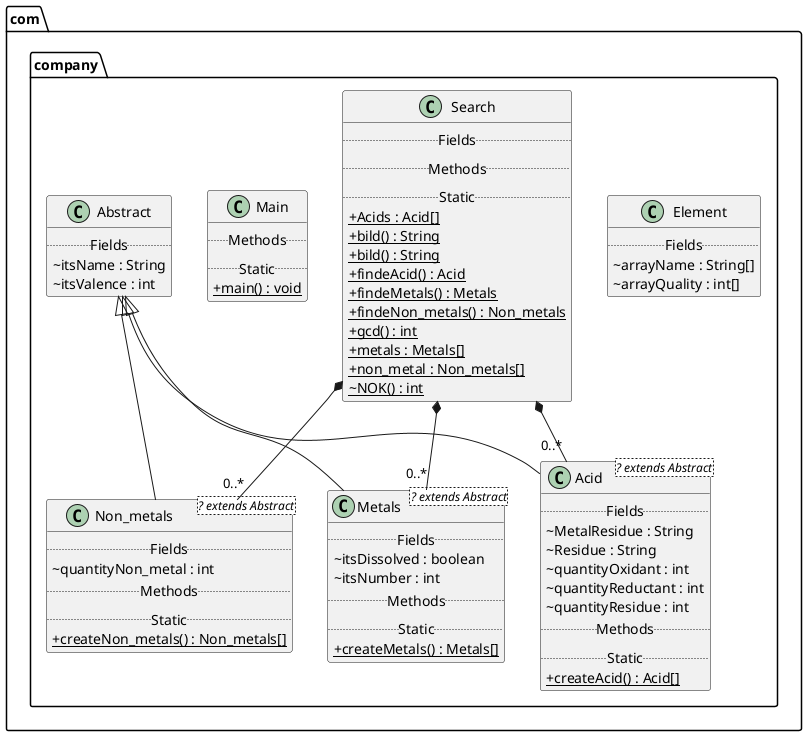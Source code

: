 @startuml
top to bottom direction
skinparam headerFontSize 30
skinparam headerFontStyle bold
skinparam classAttributeIconSize 0
scale 1.0
package com.company {
class com.company.Element {
.. Fields  ..
~arrayName : String[]
~arrayQuality : int[]
}
class com.company.Metals <? extends Abstract>  {
.. Fields  ..
~itsDissolved : boolean
~itsNumber : int
.. Methods ..
.. Static ..
+ {static} createMetals() : Metals[]
}
class com.company.Acid <? extends Abstract>  {
.. Fields  ..
~MetalResidue : String
~Residue : String
~quantityOxidant : int
~quantityReductant : int
~quantityResidue : int
.. Methods ..
.. Static ..
+ {static} createAcid() : Acid[]
}
class com.company.Non_metals <? extends Abstract>  {
.. Fields  ..
~quantityNon_metal : int
.. Methods ..
.. Static ..
+ {static} createNon_metals() : Non_metals[]
}
class com.company.Search {
.. Fields  ..
.. Methods ..
.. Static ..
+ {static} Acids : Acid[]
+ {static} bild() : String
+ {static} bild() : String
+ {static} findeAcid() : Acid
+ {static} findeMetals() : Metals
+ {static} findeNon_metals() : Non_metals
+ {static} gcd() : int
+ {static} metals : Metals[]
+ {static} non_metal : Non_metals[]
~ {static} NOK() : int
}
class com.company.Main {
.. Methods ..
.. Static ..
+ {static} main() : void
}
class com.company.Abstract {
.. Fields  ..
~itsName : String
~itsValence : int
}

}
com.company.Abstract <|-- com.company.Metals
com.company.Abstract <|-- com.company.Acid
com.company.Abstract <|-- com.company.Non_metals
com.company.Search *-- "0..*" com.company.Metals
com.company.Search *-- "0..*" com.company.Acid
com.company.Search *-- "0..*" com.company.Non_metals
@enduml
